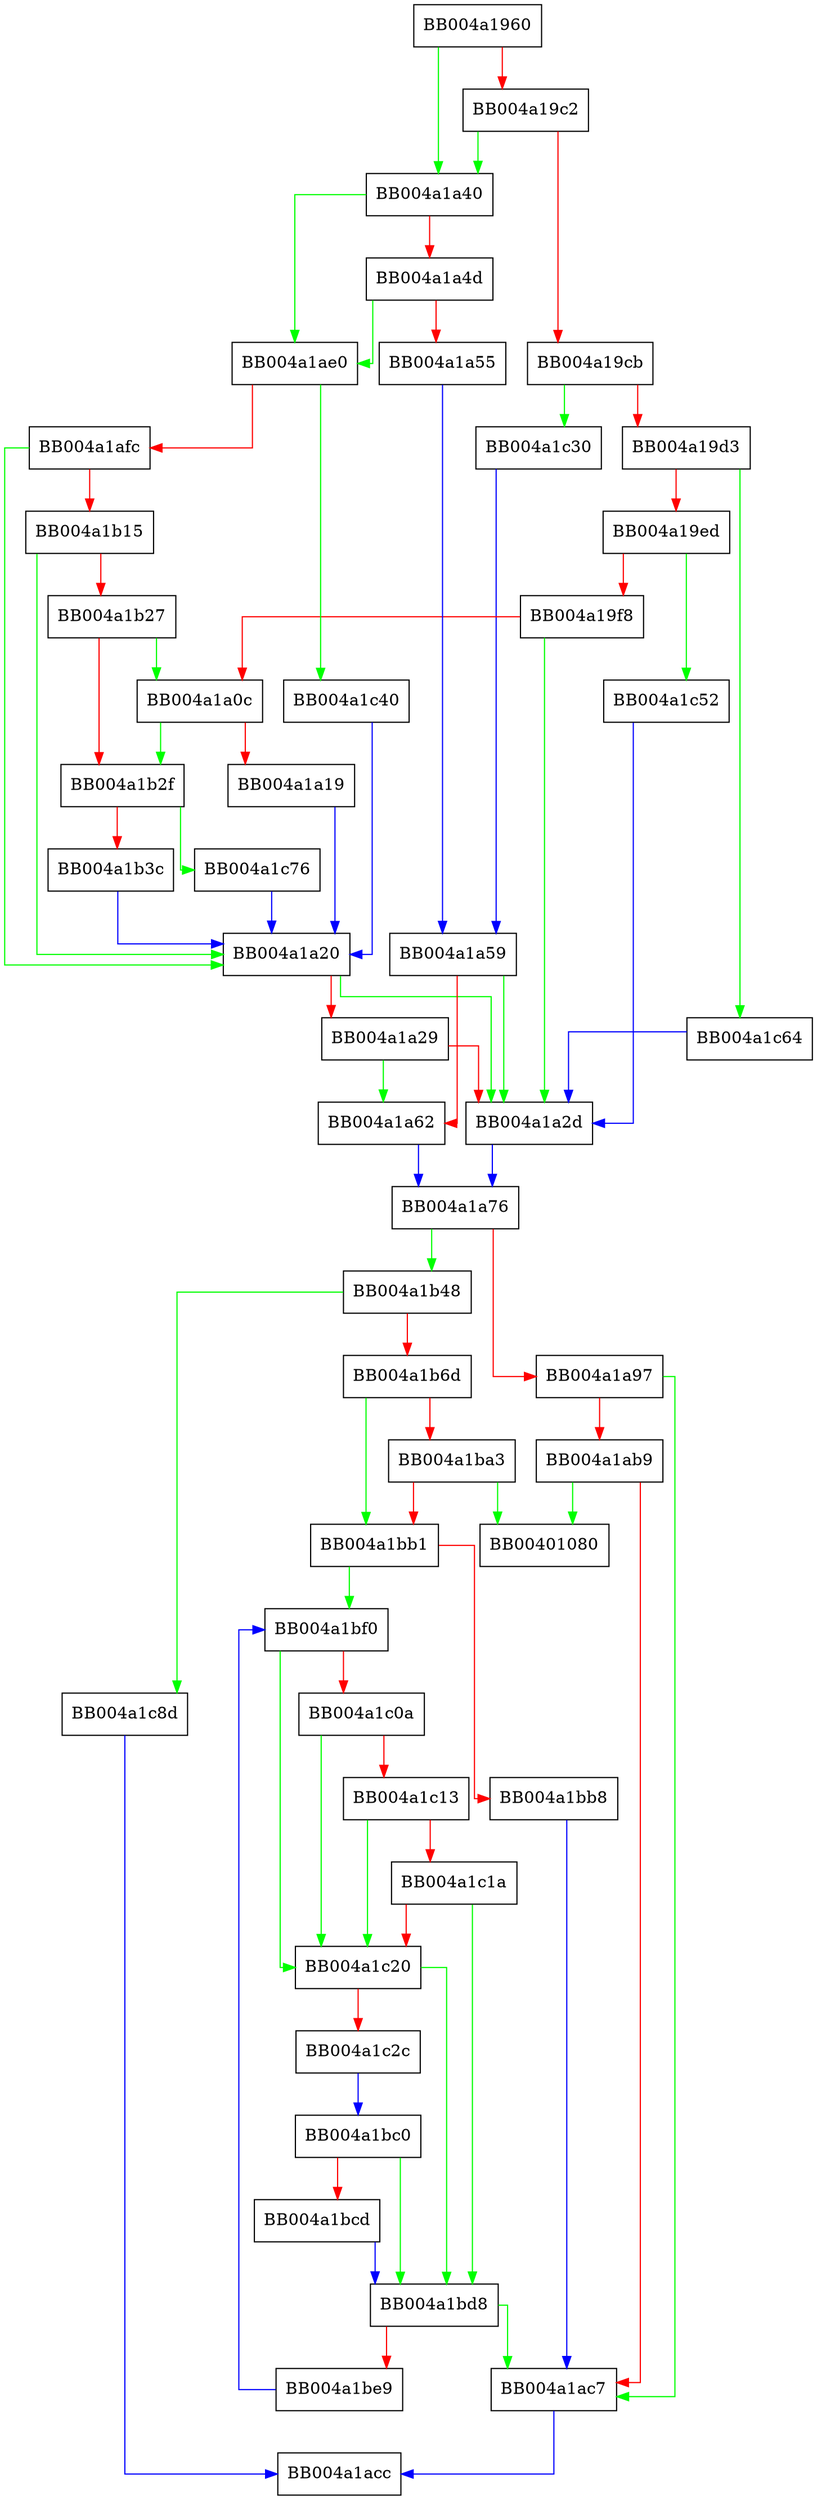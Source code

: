 digraph tls1_process_sigalgs {
  node [shape="box"];
  graph [splines=ortho];
  BB004a1960 -> BB004a1a40 [color="green"];
  BB004a1960 -> BB004a19c2 [color="red"];
  BB004a19c2 -> BB004a1a40 [color="green"];
  BB004a19c2 -> BB004a19cb [color="red"];
  BB004a19cb -> BB004a1c30 [color="green"];
  BB004a19cb -> BB004a19d3 [color="red"];
  BB004a19d3 -> BB004a1c64 [color="green"];
  BB004a19d3 -> BB004a19ed [color="red"];
  BB004a19ed -> BB004a1c52 [color="green"];
  BB004a19ed -> BB004a19f8 [color="red"];
  BB004a19f8 -> BB004a1a2d [color="green"];
  BB004a19f8 -> BB004a1a0c [color="red"];
  BB004a1a0c -> BB004a1b2f [color="green"];
  BB004a1a0c -> BB004a1a19 [color="red"];
  BB004a1a19 -> BB004a1a20 [color="blue"];
  BB004a1a20 -> BB004a1a2d [color="green"];
  BB004a1a20 -> BB004a1a29 [color="red"];
  BB004a1a29 -> BB004a1a62 [color="green"];
  BB004a1a29 -> BB004a1a2d [color="red"];
  BB004a1a2d -> BB004a1a76 [color="blue"];
  BB004a1a40 -> BB004a1ae0 [color="green"];
  BB004a1a40 -> BB004a1a4d [color="red"];
  BB004a1a4d -> BB004a1ae0 [color="green"];
  BB004a1a4d -> BB004a1a55 [color="red"];
  BB004a1a55 -> BB004a1a59 [color="blue"];
  BB004a1a59 -> BB004a1a2d [color="green"];
  BB004a1a59 -> BB004a1a62 [color="red"];
  BB004a1a62 -> BB004a1a76 [color="blue"];
  BB004a1a76 -> BB004a1b48 [color="green"];
  BB004a1a76 -> BB004a1a97 [color="red"];
  BB004a1a97 -> BB004a1ac7 [color="green"];
  BB004a1a97 -> BB004a1ab9 [color="red"];
  BB004a1ab9 -> BB00401080 [color="green"];
  BB004a1ab9 -> BB004a1ac7 [color="red"];
  BB004a1ac7 -> BB004a1acc [color="blue"];
  BB004a1ae0 -> BB004a1c40 [color="green"];
  BB004a1ae0 -> BB004a1afc [color="red"];
  BB004a1afc -> BB004a1a20 [color="green"];
  BB004a1afc -> BB004a1b15 [color="red"];
  BB004a1b15 -> BB004a1a20 [color="green"];
  BB004a1b15 -> BB004a1b27 [color="red"];
  BB004a1b27 -> BB004a1a0c [color="green"];
  BB004a1b27 -> BB004a1b2f [color="red"];
  BB004a1b2f -> BB004a1c76 [color="green"];
  BB004a1b2f -> BB004a1b3c [color="red"];
  BB004a1b3c -> BB004a1a20 [color="blue"];
  BB004a1b48 -> BB004a1c8d [color="green"];
  BB004a1b48 -> BB004a1b6d [color="red"];
  BB004a1b6d -> BB004a1bb1 [color="green"];
  BB004a1b6d -> BB004a1ba3 [color="red"];
  BB004a1ba3 -> BB00401080 [color="green"];
  BB004a1ba3 -> BB004a1bb1 [color="red"];
  BB004a1bb1 -> BB004a1bf0 [color="green"];
  BB004a1bb1 -> BB004a1bb8 [color="red"];
  BB004a1bb8 -> BB004a1ac7 [color="blue"];
  BB004a1bc0 -> BB004a1bd8 [color="green"];
  BB004a1bc0 -> BB004a1bcd [color="red"];
  BB004a1bcd -> BB004a1bd8 [color="blue"];
  BB004a1bd8 -> BB004a1ac7 [color="green"];
  BB004a1bd8 -> BB004a1be9 [color="red"];
  BB004a1be9 -> BB004a1bf0 [color="blue"];
  BB004a1bf0 -> BB004a1c20 [color="green"];
  BB004a1bf0 -> BB004a1c0a [color="red"];
  BB004a1c0a -> BB004a1c20 [color="green"];
  BB004a1c0a -> BB004a1c13 [color="red"];
  BB004a1c13 -> BB004a1c20 [color="green"];
  BB004a1c13 -> BB004a1c1a [color="red"];
  BB004a1c1a -> BB004a1bd8 [color="green"];
  BB004a1c1a -> BB004a1c20 [color="red"];
  BB004a1c20 -> BB004a1bd8 [color="green"];
  BB004a1c20 -> BB004a1c2c [color="red"];
  BB004a1c2c -> BB004a1bc0 [color="blue"];
  BB004a1c30 -> BB004a1a59 [color="blue"];
  BB004a1c40 -> BB004a1a20 [color="blue"];
  BB004a1c52 -> BB004a1a2d [color="blue"];
  BB004a1c64 -> BB004a1a2d [color="blue"];
  BB004a1c76 -> BB004a1a20 [color="blue"];
  BB004a1c8d -> BB004a1acc [color="blue"];
}